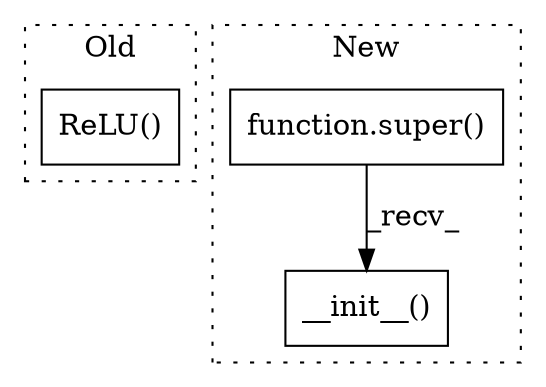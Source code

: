 digraph G {
subgraph cluster0 {
1 [label="ReLU()" a="75" s="2670" l="9" shape="box"];
label = "Old";
style="dotted";
}
subgraph cluster1 {
2 [label="function.super()" a="75" s="3151,3169" l="6,1" shape="box"];
3 [label="__init__()" a="75" s="3151" l="30" shape="box"];
label = "New";
style="dotted";
}
2 -> 3 [label="_recv_"];
}